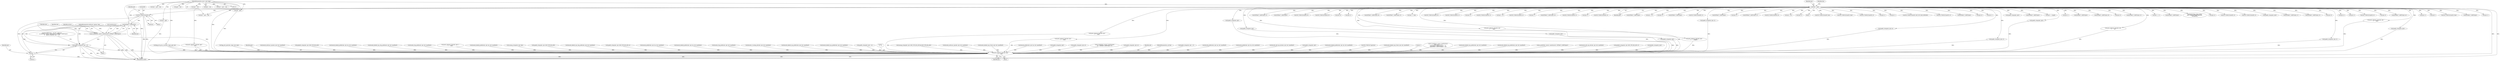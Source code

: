 digraph "0_tcpdump_ffde45acf3348f8353fb4064a1b21683ee6b5ddf@array" {
"1000445" [label="(Call,ND_TCHECK2(tptr[0], 8))"];
"1000142" [label="(Call,tptr = pptr)"];
"1000128" [label="(MethodParameterIn,const u_char *pptr)"];
"1000461" [label="(Call,EXTRACT_32BITS(tptr))"];
"1000456" [label="(Call,as_printf(ndo, astostr, sizeof(astostr), EXTRACT_32BITS(tptr)))"];
"1000463" [label="(Call,ipaddr_string(ndo, tptr + 4))"];
"1002913" [label="(Call,print_unknown_data(ndo, pptr, \"\n\t    \", len))"];
"1000465" [label="(Call,tptr + 4)"];
"1002358" [label="(Call,tptr+3)"];
"1002804" [label="(Call,bgp_attr_print(ndo, atype, tptr, alen))"];
"1002915" [label="(Identifier,pptr)"];
"1002062" [label="(Call,decode_multicast_vpn(ndo, tptr, buf, sizeof(buf)))"];
"1002095" [label="(Call,tptr-3)"];
"1000909" [label="(Call,ip6addr_string(ndo, tptr+BGP_VPN_RD_LEN))"];
"1002556" [label="(Call,print_unknown_data(ndo, tptr, \"\n\t      \", tlen))"];
"1002908" [label="(Block,)"];
"1001862" [label="(Call,decode_labeled_prefix6(ndo, tptr, len, buf, sizeof(buf)))"];
"1001998" [label="(Call,decode_labeled_vpn_clnp_prefix(ndo, tptr, buf, sizeof(buf)))"];
"1000464" [label="(Identifier,ndo)"];
"1001966" [label="(Call,decode_clnp_prefix(ndo, tptr, buf, sizeof(buf)))"];
"1000449" [label="(Literal,8)"];
"1002894" [label="(Call,print_unknown_data(ndo, pptr, \"\n\t    \", len))"];
"1001073" [label="(Call,ND_TCHECK2(tptr[0], tlen))"];
"1000622" [label="(Call,EXTRACT_16BITS(tptr))"];
"1002436" [label="(Call,tptr+2)"];
"1002113" [label="(Call,print_unknown_data(ndo, tptr-3, \"\n\t    \", tlen))"];
"1002639" [label="(Call,print_unknown_data(ndo, tptr,\"\n\t      \", length))"];
"1002435" [label="(Call,EXTRACT_24BITS(tptr+2))"];
"1002852" [label="(Call,EXTRACT_32BITS(tptr))"];
"1002529" [label="(Call,ND_TCHECK2(tptr[0], 8))"];
"1001432" [label="(Call,decode_labeled_prefix6(ndo, tptr, len, buf, sizeof(buf)))"];
"1001170" [label="(Call,tptr - pptr)"];
"1000977" [label="(Call,isonsap_string(ndo, tptr, tlen))"];
"1002509" [label="(Call,ND_TCHECK2(tptr[0], 8))"];
"1002312" [label="(Call,tptr+6)"];
"1000128" [label="(MethodParameterIn,const u_char *pptr)"];
"1002247" [label="(Call,tptr+2)"];
"1002923" [label="(MethodReturn,RET)"];
"1002250" [label="(Call,EXTRACT_16BITS(tptr+6))"];
"1002372" [label="(Call,EXTRACT_16BITS(tptr+2))"];
"1000815" [label="(Call,ipaddr_string(ndo, tptr+BGP_VPN_RD_LEN))"];
"1001568" [label="(Call,decode_labeled_vpn_clnp_prefix(ndo, tptr, buf, sizeof(buf)))"];
"1001097" [label="(Call,tptr += tlen)"];
"1001625" [label="(Call,tptr = pptr + len)"];
"1002223" [label="(Call,ipaddr_string(ndo, tptr+2))"];
"1002451" [label="(Call,ND_TCHECK2(tptr[0], 8))"];
"1002574" [label="(Call,ND_TCHECK2(tptr[0], 3))"];
"1002207" [label="(Call,ipaddr_string(ndo, tptr+4))"];
"1002373" [label="(Call,tptr+2)"];
"1002302" [label="(Call,ipaddr_string(ndo, tptr+2))"];
"1001038" [label="(Call,ipaddr_string(ndo, tptr+BGP_VPN_RD_LEN+4))"];
"1000615" [label="(Call,ND_TCHECK2(tptr[0], 3))"];
"1001822" [label="(Call,decode_prefix6(ndo, tptr, len, buf, sizeof(buf)))"];
"1000542" [label="(Call,tptr +=4)"];
"1000206" [label="(Call,tptr < pptr + len)"];
"1000466" [label="(Identifier,tptr)"];
"1002652" [label="(Call,ND_TCHECK2(tptr[0], 4))"];
"1002319" [label="(Call,tptr+7)"];
"1002203" [label="(Call,EXTRACT_32BITS(tptr+4))"];
"1000455" [label="(Block,)"];
"1002412" [label="(Call,ND_TCHECK2(tptr[0], 5))"];
"1000461" [label="(Call,EXTRACT_32BITS(tptr))"];
"1002290" [label="(Call,tptr+2)"];
"1000587" [label="(Call,ND_TCHECK2(tptr[0], 4))"];
"1002520" [label="(Call,ipaddr_string(ndo, tptr))"];
"1000144" [label="(Identifier,pptr)"];
"1001649" [label="(Call,EXTRACT_16BITS(tptr))"];
"1001750" [label="(Call,decode_labeled_prefix4(ndo, tptr, len, buf, sizeof(buf)))"];
"1001536" [label="(Call,decode_clnp_prefix(ndo, tptr, buf, sizeof(buf)))"];
"1001296" [label="(Call,decode_rt_routing_info(ndo, tptr, buf, sizeof(buf)))"];
"1001696" [label="(Call,tptr - pptr)"];
"1002125" [label="(Call,pptr + len)"];
"1001264" [label="(Call,decode_labeled_vpn_prefix4(ndo, tptr, buf, sizeof(buf)))"];
"1001472" [label="(Call,decode_labeled_vpn_prefix6(ndo, tptr, buf, sizeof(buf)))"];
"1000428" [label="(Call,ipaddr_string(ndo, tptr + 4))"];
"1002382" [label="(Call,print_unknown_data(ndo, tptr, \"\n\t      \", 8))"];
"1002440" [label="(Call,tptr +=5)"];
"1000150" [label="(Block,)"];
"1000459" [label="(Call,sizeof(astostr))"];
"1002199" [label="(Call,tptr+2)"];
"1000200" [label="(Call,bgp_attr_get_as_size(ndo, atype, pptr, len))"];
"1000450" [label="(Call,ND_PRINT((ndo, \" AS #%s, origin %s\",\n\t   \t    as_printf(ndo, astostr, sizeof(astostr), EXTRACT_32BITS(tptr)),\n\t\t    ipaddr_string(ndo, tptr + 4))))"];
"1000493" [label="(Call,EXTRACT_32BITS(tptr))"];
"1002916" [label="(Literal,\"\n\t    \")"];
"1002155" [label="(Call,ND_TCHECK2(tptr[0], 2))"];
"1001018" [label="(Call,isonsap_string(ndo, tptr+BGP_VPN_RD_LEN,tlen-BGP_VPN_RD_LEN))"];
"1001328" [label="(Call,decode_multicast_vpn(ndo, tptr, buf, sizeof(buf)))"];
"1001934" [label="(Call,decode_labeled_vpn_l2(ndo, tptr, buf, sizeof(buf)))"];
"1002288" [label="(Call,ipaddr_string(ndo, tptr+2))"];
"1000682" [label="(Call,print_unknown_data(ndo, tptr, \"\n\t    \", tlen))"];
"1000357" [label="(Call,EXTRACT_32BITS(tptr))"];
"1000143" [label="(Identifier,tptr)"];
"1002225" [label="(Call,tptr+2)"];
"1002246" [label="(Call,EXTRACT_32BITS(tptr+2))"];
"1000126" [label="(MethodParameterIn,netdissect_options *ndo)"];
"1001184" [label="(Call,decode_prefix4(ndo, tptr, len, buf, sizeof(buf)))"];
"1000446" [label="(Call,tptr[0])"];
"1002472" [label="(Call,ND_TCHECK2(tptr[0], 8))"];
"1002391" [label="(Call,tptr +=8)"];
"1002261" [label="(Call,tptr+2)"];
"1000130" [label="(Block,)"];
"1000385" [label="(Call,ND_TCHECK2(tptr[0], len))"];
"1000142" [label="(Call,tptr = pptr)"];
"1000767" [label="(Call,ipaddr_string(ndo, tptr))"];
"1000463" [label="(Call,ipaddr_string(ndo, tptr + 4))"];
"1002486" [label="(Call,ipaddr_string(ndo, tptr+4))"];
"1000663" [label="(Call,ND_TCHECK2(tptr[0], tlen))"];
"1000486" [label="(Call,ND_TCHECK2(tptr[0], 4))"];
"1002304" [label="(Call,tptr+2)"];
"1002586" [label="(Call,tptr+1)"];
"1002241" [label="(Call,as_printf(ndo, astostr, sizeof(astostr),\n\t\t\t    EXTRACT_32BITS(tptr+2)))"];
"1002465" [label="(Call,ipaddr_string(ndo, tptr+4))"];
"1001642" [label="(Call,ND_TCHECK2(tptr[0], BGP_MP_NLRI_MINSIZE))"];
"1002493" [label="(Call,ND_TCHECK2(tptr[0], 4))"];
"1000426" [label="(Call,EXTRACT_32BITS(tptr))"];
"1002251" [label="(Call,tptr+6)"];
"1002402" [label="(Call,tptr+1)"];
"1002917" [label="(Identifier,len)"];
"1002914" [label="(Identifier,ndo)"];
"1000129" [label="(MethodParameterIn,u_int len)"];
"1002503" [label="(Call,ipaddr_string(ndo, tptr))"];
"1001092" [label="(Call,print_unknown_data(ndo, tptr, \"\n\t    \", tlen))"];
"1000208" [label="(Call,pptr + len)"];
"1000408" [label="(Call,ipaddr_string(ndo, tptr + 2))"];
"1001710" [label="(Call,decode_prefix4(ndo, tptr, len, buf, sizeof(buf)))"];
"1002462" [label="(Call,ipaddr_string(ndo, tptr))"];
"1000457" [label="(Identifier,ndo)"];
"1000406" [label="(Call,EXTRACT_16BITS(tptr))"];
"1001392" [label="(Call,decode_prefix6(ndo, tptr, len, buf, sizeof(buf)))"];
"1002644" [label="(Call,tptr += length)"];
"1001617" [label="(Call,print_unknown_data(ndo, tptr, \"\n\t    \", tlen))"];
"1002353" [label="(Call,tptr+2)"];
"1002913" [label="(Call,print_unknown_data(ndo, pptr, \"\n\t    \", len))"];
"1001360" [label="(Call,decode_mdt_vpn_nlri(ndo, tptr, buf, sizeof(buf)))"];
"1002672" [label="(Call,EXTRACT_32BITS(tptr))"];
"1002228" [label="(Call,EXTRACT_16BITS(tptr+6))"];
"1000955" [label="(Call,ipaddr_string(ndo, tptr))"];
"1001224" [label="(Call,decode_labeled_prefix4(ndo, tptr, len, buf, sizeof(buf)))"];
"1000462" [label="(Identifier,tptr)"];
"1002335" [label="(Call,tptr+6)"];
"1000146" [label="(Identifier,tlen)"];
"1002260" [label="(Call,EXTRACT_32BITS(tptr+2))"];
"1002909" [label="(Call,ND_TCHECK2(*pptr,len))"];
"1000452" [label="(Identifier,ndo)"];
"1002540" [label="(Call,ipaddr_string(ndo, tptr))"];
"1001627" [label="(Call,pptr + len)"];
"1002589" [label="(Call,tptr += 3)"];
"1001504" [label="(Call,decode_labeled_vpn_l2(ndo, tptr, buf, sizeof(buf)))"];
"1002162" [label="(Call,EXTRACT_16BITS(tptr))"];
"1000456" [label="(Call,as_printf(ndo, astostr, sizeof(astostr), EXTRACT_32BITS(tptr)))"];
"1002919" [label="(Literal,1)"];
"1000170" [label="(Call,tok2str(bgp_origin_values,\n\t\t\t\t\t\t\"Unknown Origin Typecode\",\n\t\t\t\t\t\ttptr[0]))"];
"1000465" [label="(Call,tptr + 4)"];
"1002204" [label="(Call,tptr+4)"];
"1000347" [label="(Call,ND_TCHECK2(tptr[0], 4))"];
"1000557" [label="(Call,ND_TCHECK2(tptr[0], 4))"];
"1002483" [label="(Call,ipaddr_string(ndo, tptr))"];
"1002585" [label="(Call,EXTRACT_16BITS(tptr+1))"];
"1002198" [label="(Call,EXTRACT_16BITS(tptr+2))"];
"1000258" [label="(Call,as_printf(ndo, astostr, sizeof(astostr),\n\t\t\t\tas_size == 2 ?\n\t\t\t\tEXTRACT_16BITS(&tptr[2 + i]) :\n\t\t\t\tEXTRACT_32BITS(&tptr[2 + i])))"];
"1001790" [label="(Call,decode_labeled_vpn_prefix4(ndo, tptr, buf, sizeof(buf)))"];
"1001902" [label="(Call,decode_labeled_vpn_prefix6(ndo, tptr, buf, sizeof(buf)))"];
"1002123" [label="(Call,tptr = pptr + len)"];
"1002667" [label="(Call,as_printf(ndo, astostr, sizeof(astostr), EXTRACT_32BITS(tptr)))"];
"1002030" [label="(Call,decode_mdt_vpn_nlri(ndo, tptr, buf, sizeof(buf)))"];
"1002329" [label="(Call,tptr+6)"];
"1000467" [label="(Literal,4)"];
"1000598" [label="(Call,ipaddr_string(ndo, tptr))"];
"1002209" [label="(Call,tptr+4)"];
"1002362" [label="(Call,tptr+4)"];
"1000445" [label="(Call,ND_TCHECK2(tptr[0], 8))"];
"1000458" [label="(Identifier,astostr)"];
"1000321" [label="(Call,ND_TCHECK2(tptr[0], 4))"];
"1001058" [label="(Call,ip6addr_string(ndo, tptr+BGP_VPN_RD_LEN+3))"];
"1002229" [label="(Call,tptr+6)"];
"1002361" [label="(Call,EXTRACT_16BITS(tptr+4))"];
"1000331" [label="(Call,ipaddr_string(ndo, tptr))"];
"1000861" [label="(Call,ip6addr_string(ndo, tptr))"];
"1000567" [label="(Call,ipaddr_string(ndo, tptr))"];
"1000445" -> "1000150"  [label="AST: "];
"1000445" -> "1000449"  [label="CFG: "];
"1000446" -> "1000445"  [label="AST: "];
"1000449" -> "1000445"  [label="AST: "];
"1000452" -> "1000445"  [label="CFG: "];
"1000445" -> "1002923"  [label="DDG: "];
"1000445" -> "1002923"  [label="DDG: "];
"1000142" -> "1000445"  [label="DDG: "];
"1000445" -> "1000461"  [label="DDG: "];
"1000445" -> "1000463"  [label="DDG: "];
"1000445" -> "1000465"  [label="DDG: "];
"1000142" -> "1000130"  [label="AST: "];
"1000142" -> "1000144"  [label="CFG: "];
"1000143" -> "1000142"  [label="AST: "];
"1000144" -> "1000142"  [label="AST: "];
"1000146" -> "1000142"  [label="CFG: "];
"1000142" -> "1002923"  [label="DDG: "];
"1000142" -> "1002923"  [label="DDG: "];
"1000128" -> "1000142"  [label="DDG: "];
"1000142" -> "1000170"  [label="DDG: "];
"1000142" -> "1000206"  [label="DDG: "];
"1000142" -> "1000321"  [label="DDG: "];
"1000142" -> "1000331"  [label="DDG: "];
"1000142" -> "1000347"  [label="DDG: "];
"1000142" -> "1000357"  [label="DDG: "];
"1000142" -> "1000385"  [label="DDG: "];
"1000142" -> "1000406"  [label="DDG: "];
"1000142" -> "1000426"  [label="DDG: "];
"1000142" -> "1000461"  [label="DDG: "];
"1000142" -> "1000486"  [label="DDG: "];
"1000142" -> "1000493"  [label="DDG: "];
"1000142" -> "1000542"  [label="DDG: "];
"1000142" -> "1000557"  [label="DDG: "];
"1000142" -> "1000567"  [label="DDG: "];
"1000142" -> "1000587"  [label="DDG: "];
"1000142" -> "1000598"  [label="DDG: "];
"1000142" -> "1000615"  [label="DDG: "];
"1000142" -> "1000622"  [label="DDG: "];
"1000142" -> "1000663"  [label="DDG: "];
"1000142" -> "1000682"  [label="DDG: "];
"1000142" -> "1001073"  [label="DDG: "];
"1000142" -> "1001092"  [label="DDG: "];
"1000142" -> "1001097"  [label="DDG: "];
"1000142" -> "1001617"  [label="DDG: "];
"1000142" -> "1001642"  [label="DDG: "];
"1000142" -> "1001649"  [label="DDG: "];
"1000142" -> "1002095"  [label="DDG: "];
"1000142" -> "1002155"  [label="DDG: "];
"1000142" -> "1002162"  [label="DDG: "];
"1000142" -> "1002198"  [label="DDG: "];
"1000142" -> "1002199"  [label="DDG: "];
"1000142" -> "1002203"  [label="DDG: "];
"1000142" -> "1002204"  [label="DDG: "];
"1000142" -> "1002207"  [label="DDG: "];
"1000142" -> "1002209"  [label="DDG: "];
"1000142" -> "1002223"  [label="DDG: "];
"1000142" -> "1002225"  [label="DDG: "];
"1000142" -> "1002228"  [label="DDG: "];
"1000142" -> "1002229"  [label="DDG: "];
"1000142" -> "1002246"  [label="DDG: "];
"1000142" -> "1002247"  [label="DDG: "];
"1000142" -> "1002250"  [label="DDG: "];
"1000142" -> "1002251"  [label="DDG: "];
"1000142" -> "1002260"  [label="DDG: "];
"1000142" -> "1002261"  [label="DDG: "];
"1000142" -> "1002288"  [label="DDG: "];
"1000142" -> "1002290"  [label="DDG: "];
"1000142" -> "1002302"  [label="DDG: "];
"1000142" -> "1002304"  [label="DDG: "];
"1000142" -> "1002312"  [label="DDG: "];
"1000142" -> "1002319"  [label="DDG: "];
"1000142" -> "1002329"  [label="DDG: "];
"1000142" -> "1002335"  [label="DDG: "];
"1000142" -> "1002353"  [label="DDG: "];
"1000142" -> "1002358"  [label="DDG: "];
"1000142" -> "1002361"  [label="DDG: "];
"1000142" -> "1002362"  [label="DDG: "];
"1000142" -> "1002372"  [label="DDG: "];
"1000142" -> "1002373"  [label="DDG: "];
"1000142" -> "1002382"  [label="DDG: "];
"1000142" -> "1002391"  [label="DDG: "];
"1000142" -> "1002402"  [label="DDG: "];
"1000142" -> "1002412"  [label="DDG: "];
"1000142" -> "1002435"  [label="DDG: "];
"1000142" -> "1002436"  [label="DDG: "];
"1000142" -> "1002440"  [label="DDG: "];
"1000142" -> "1002451"  [label="DDG: "];
"1000142" -> "1002462"  [label="DDG: "];
"1000142" -> "1002472"  [label="DDG: "];
"1000142" -> "1002483"  [label="DDG: "];
"1000142" -> "1002493"  [label="DDG: "];
"1000142" -> "1002503"  [label="DDG: "];
"1000142" -> "1002509"  [label="DDG: "];
"1000142" -> "1002520"  [label="DDG: "];
"1000142" -> "1002529"  [label="DDG: "];
"1000142" -> "1002540"  [label="DDG: "];
"1000142" -> "1002556"  [label="DDG: "];
"1000142" -> "1002574"  [label="DDG: "];
"1000142" -> "1002585"  [label="DDG: "];
"1000142" -> "1002586"  [label="DDG: "];
"1000142" -> "1002589"  [label="DDG: "];
"1000142" -> "1002639"  [label="DDG: "];
"1000142" -> "1002644"  [label="DDG: "];
"1000142" -> "1002652"  [label="DDG: "];
"1000142" -> "1002672"  [label="DDG: "];
"1000142" -> "1002852"  [label="DDG: "];
"1000128" -> "1000125"  [label="AST: "];
"1000128" -> "1002923"  [label="DDG: "];
"1000128" -> "1000200"  [label="DDG: "];
"1000128" -> "1000206"  [label="DDG: "];
"1000128" -> "1000208"  [label="DDG: "];
"1000128" -> "1001170"  [label="DDG: "];
"1000128" -> "1001625"  [label="DDG: "];
"1000128" -> "1001627"  [label="DDG: "];
"1000128" -> "1001696"  [label="DDG: "];
"1000128" -> "1002123"  [label="DDG: "];
"1000128" -> "1002125"  [label="DDG: "];
"1000128" -> "1002894"  [label="DDG: "];
"1000128" -> "1002913"  [label="DDG: "];
"1000461" -> "1000456"  [label="AST: "];
"1000461" -> "1000462"  [label="CFG: "];
"1000462" -> "1000461"  [label="AST: "];
"1000456" -> "1000461"  [label="CFG: "];
"1000461" -> "1000456"  [label="DDG: "];
"1000461" -> "1000463"  [label="DDG: "];
"1000461" -> "1000465"  [label="DDG: "];
"1000456" -> "1000455"  [label="AST: "];
"1000457" -> "1000456"  [label="AST: "];
"1000458" -> "1000456"  [label="AST: "];
"1000459" -> "1000456"  [label="AST: "];
"1000464" -> "1000456"  [label="CFG: "];
"1000456" -> "1002923"  [label="DDG: "];
"1000456" -> "1002923"  [label="DDG: "];
"1000456" -> "1002923"  [label="DDG: "];
"1000126" -> "1000456"  [label="DDG: "];
"1000456" -> "1000463"  [label="DDG: "];
"1000463" -> "1000455"  [label="AST: "];
"1000463" -> "1000465"  [label="CFG: "];
"1000464" -> "1000463"  [label="AST: "];
"1000465" -> "1000463"  [label="AST: "];
"1000450" -> "1000463"  [label="CFG: "];
"1000463" -> "1002923"  [label="DDG: "];
"1000463" -> "1002923"  [label="DDG: "];
"1000463" -> "1002923"  [label="DDG: "];
"1000126" -> "1000463"  [label="DDG: "];
"1000463" -> "1002913"  [label="DDG: "];
"1002913" -> "1002908"  [label="AST: "];
"1002913" -> "1002917"  [label="CFG: "];
"1002914" -> "1002913"  [label="AST: "];
"1002915" -> "1002913"  [label="AST: "];
"1002916" -> "1002913"  [label="AST: "];
"1002917" -> "1002913"  [label="AST: "];
"1002919" -> "1002913"  [label="CFG: "];
"1002913" -> "1002923"  [label="DDG: "];
"1002913" -> "1002923"  [label="DDG: "];
"1002913" -> "1002923"  [label="DDG: "];
"1002913" -> "1002923"  [label="DDG: "];
"1000598" -> "1002913"  [label="DDG: "];
"1002667" -> "1002913"  [label="DDG: "];
"1000331" -> "1002913"  [label="DDG: "];
"1001018" -> "1002913"  [label="DDG: "];
"1001092" -> "1002913"  [label="DDG: "];
"1000977" -> "1002913"  [label="DDG: "];
"1002503" -> "1002913"  [label="DDG: "];
"1001264" -> "1002913"  [label="DDG: "];
"1000258" -> "1002913"  [label="DDG: "];
"1002113" -> "1002913"  [label="DDG: "];
"1002223" -> "1002913"  [label="DDG: "];
"1002894" -> "1002913"  [label="DDG: "];
"1002894" -> "1002913"  [label="DDG: "];
"1000815" -> "1002913"  [label="DDG: "];
"1002540" -> "1002913"  [label="DDG: "];
"1001432" -> "1002913"  [label="DDG: "];
"1000200" -> "1002913"  [label="DDG: "];
"1000200" -> "1002913"  [label="DDG: "];
"1001862" -> "1002913"  [label="DDG: "];
"1001392" -> "1002913"  [label="DDG: "];
"1002486" -> "1002913"  [label="DDG: "];
"1001184" -> "1002913"  [label="DDG: "];
"1000567" -> "1002913"  [label="DDG: "];
"1001328" -> "1002913"  [label="DDG: "];
"1000408" -> "1002913"  [label="DDG: "];
"1002241" -> "1002913"  [label="DDG: "];
"1001568" -> "1002913"  [label="DDG: "];
"1000682" -> "1002913"  [label="DDG: "];
"1002465" -> "1002913"  [label="DDG: "];
"1001750" -> "1002913"  [label="DDG: "];
"1001822" -> "1002913"  [label="DDG: "];
"1002030" -> "1002913"  [label="DDG: "];
"1001472" -> "1002913"  [label="DDG: "];
"1002382" -> "1002913"  [label="DDG: "];
"1001536" -> "1002913"  [label="DDG: "];
"1001934" -> "1002913"  [label="DDG: "];
"1002804" -> "1002913"  [label="DDG: "];
"1002207" -> "1002913"  [label="DDG: "];
"1001998" -> "1002913"  [label="DDG: "];
"1002062" -> "1002913"  [label="DDG: "];
"1000909" -> "1002913"  [label="DDG: "];
"1001224" -> "1002913"  [label="DDG: "];
"1001504" -> "1002913"  [label="DDG: "];
"1001710" -> "1002913"  [label="DDG: "];
"1001790" -> "1002913"  [label="DDG: "];
"1002288" -> "1002913"  [label="DDG: "];
"1001360" -> "1002913"  [label="DDG: "];
"1001966" -> "1002913"  [label="DDG: "];
"1001617" -> "1002913"  [label="DDG: "];
"1001902" -> "1002913"  [label="DDG: "];
"1002302" -> "1002913"  [label="DDG: "];
"1001058" -> "1002913"  [label="DDG: "];
"1001296" -> "1002913"  [label="DDG: "];
"1000861" -> "1002913"  [label="DDG: "];
"1000955" -> "1002913"  [label="DDG: "];
"1002520" -> "1002913"  [label="DDG: "];
"1000428" -> "1002913"  [label="DDG: "];
"1000767" -> "1002913"  [label="DDG: "];
"1002556" -> "1002913"  [label="DDG: "];
"1002639" -> "1002913"  [label="DDG: "];
"1001038" -> "1002913"  [label="DDG: "];
"1000126" -> "1002913"  [label="DDG: "];
"1001170" -> "1002913"  [label="DDG: "];
"1001696" -> "1002913"  [label="DDG: "];
"1002909" -> "1002913"  [label="DDG: "];
"1000129" -> "1002913"  [label="DDG: "];
"1000465" -> "1000467"  [label="CFG: "];
"1000466" -> "1000465"  [label="AST: "];
"1000467" -> "1000465"  [label="AST: "];
"1000465" -> "1002923"  [label="DDG: "];
}
